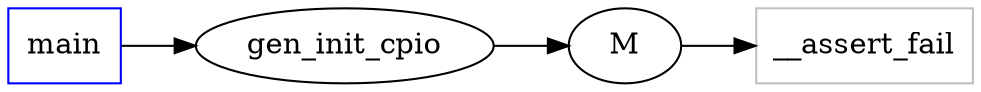digraph functioncalls {
rankdir=LR;

main [shape="box", color=blue];
__assert_fail [shape="box", color=grey];
M -> __assert_fail;
gen_init_cpio -> M;
main -> gen_init_cpio;
}
